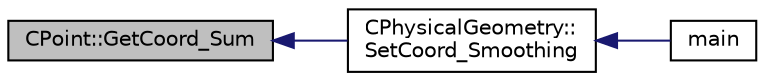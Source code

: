 digraph "CPoint::GetCoord_Sum"
{
  edge [fontname="Helvetica",fontsize="10",labelfontname="Helvetica",labelfontsize="10"];
  node [fontname="Helvetica",fontsize="10",shape=record];
  rankdir="LR";
  Node580 [label="CPoint::GetCoord_Sum",height=0.2,width=0.4,color="black", fillcolor="grey75", style="filled", fontcolor="black"];
  Node580 -> Node581 [dir="back",color="midnightblue",fontsize="10",style="solid",fontname="Helvetica"];
  Node581 [label="CPhysicalGeometry::\lSetCoord_Smoothing",height=0.2,width=0.4,color="black", fillcolor="white", style="filled",URL="$class_c_physical_geometry.html#a200448dd2d44456d4f758a96f4ef791e",tooltip="Do an implicit smoothing of the grid coordinates. "];
  Node581 -> Node582 [dir="back",color="midnightblue",fontsize="10",style="solid",fontname="Helvetica"];
  Node582 [label="main",height=0.2,width=0.4,color="black", fillcolor="white", style="filled",URL="$_s_u2___m_s_h_8cpp.html#a0ddf1224851353fc92bfbff6f499fa97"];
}
